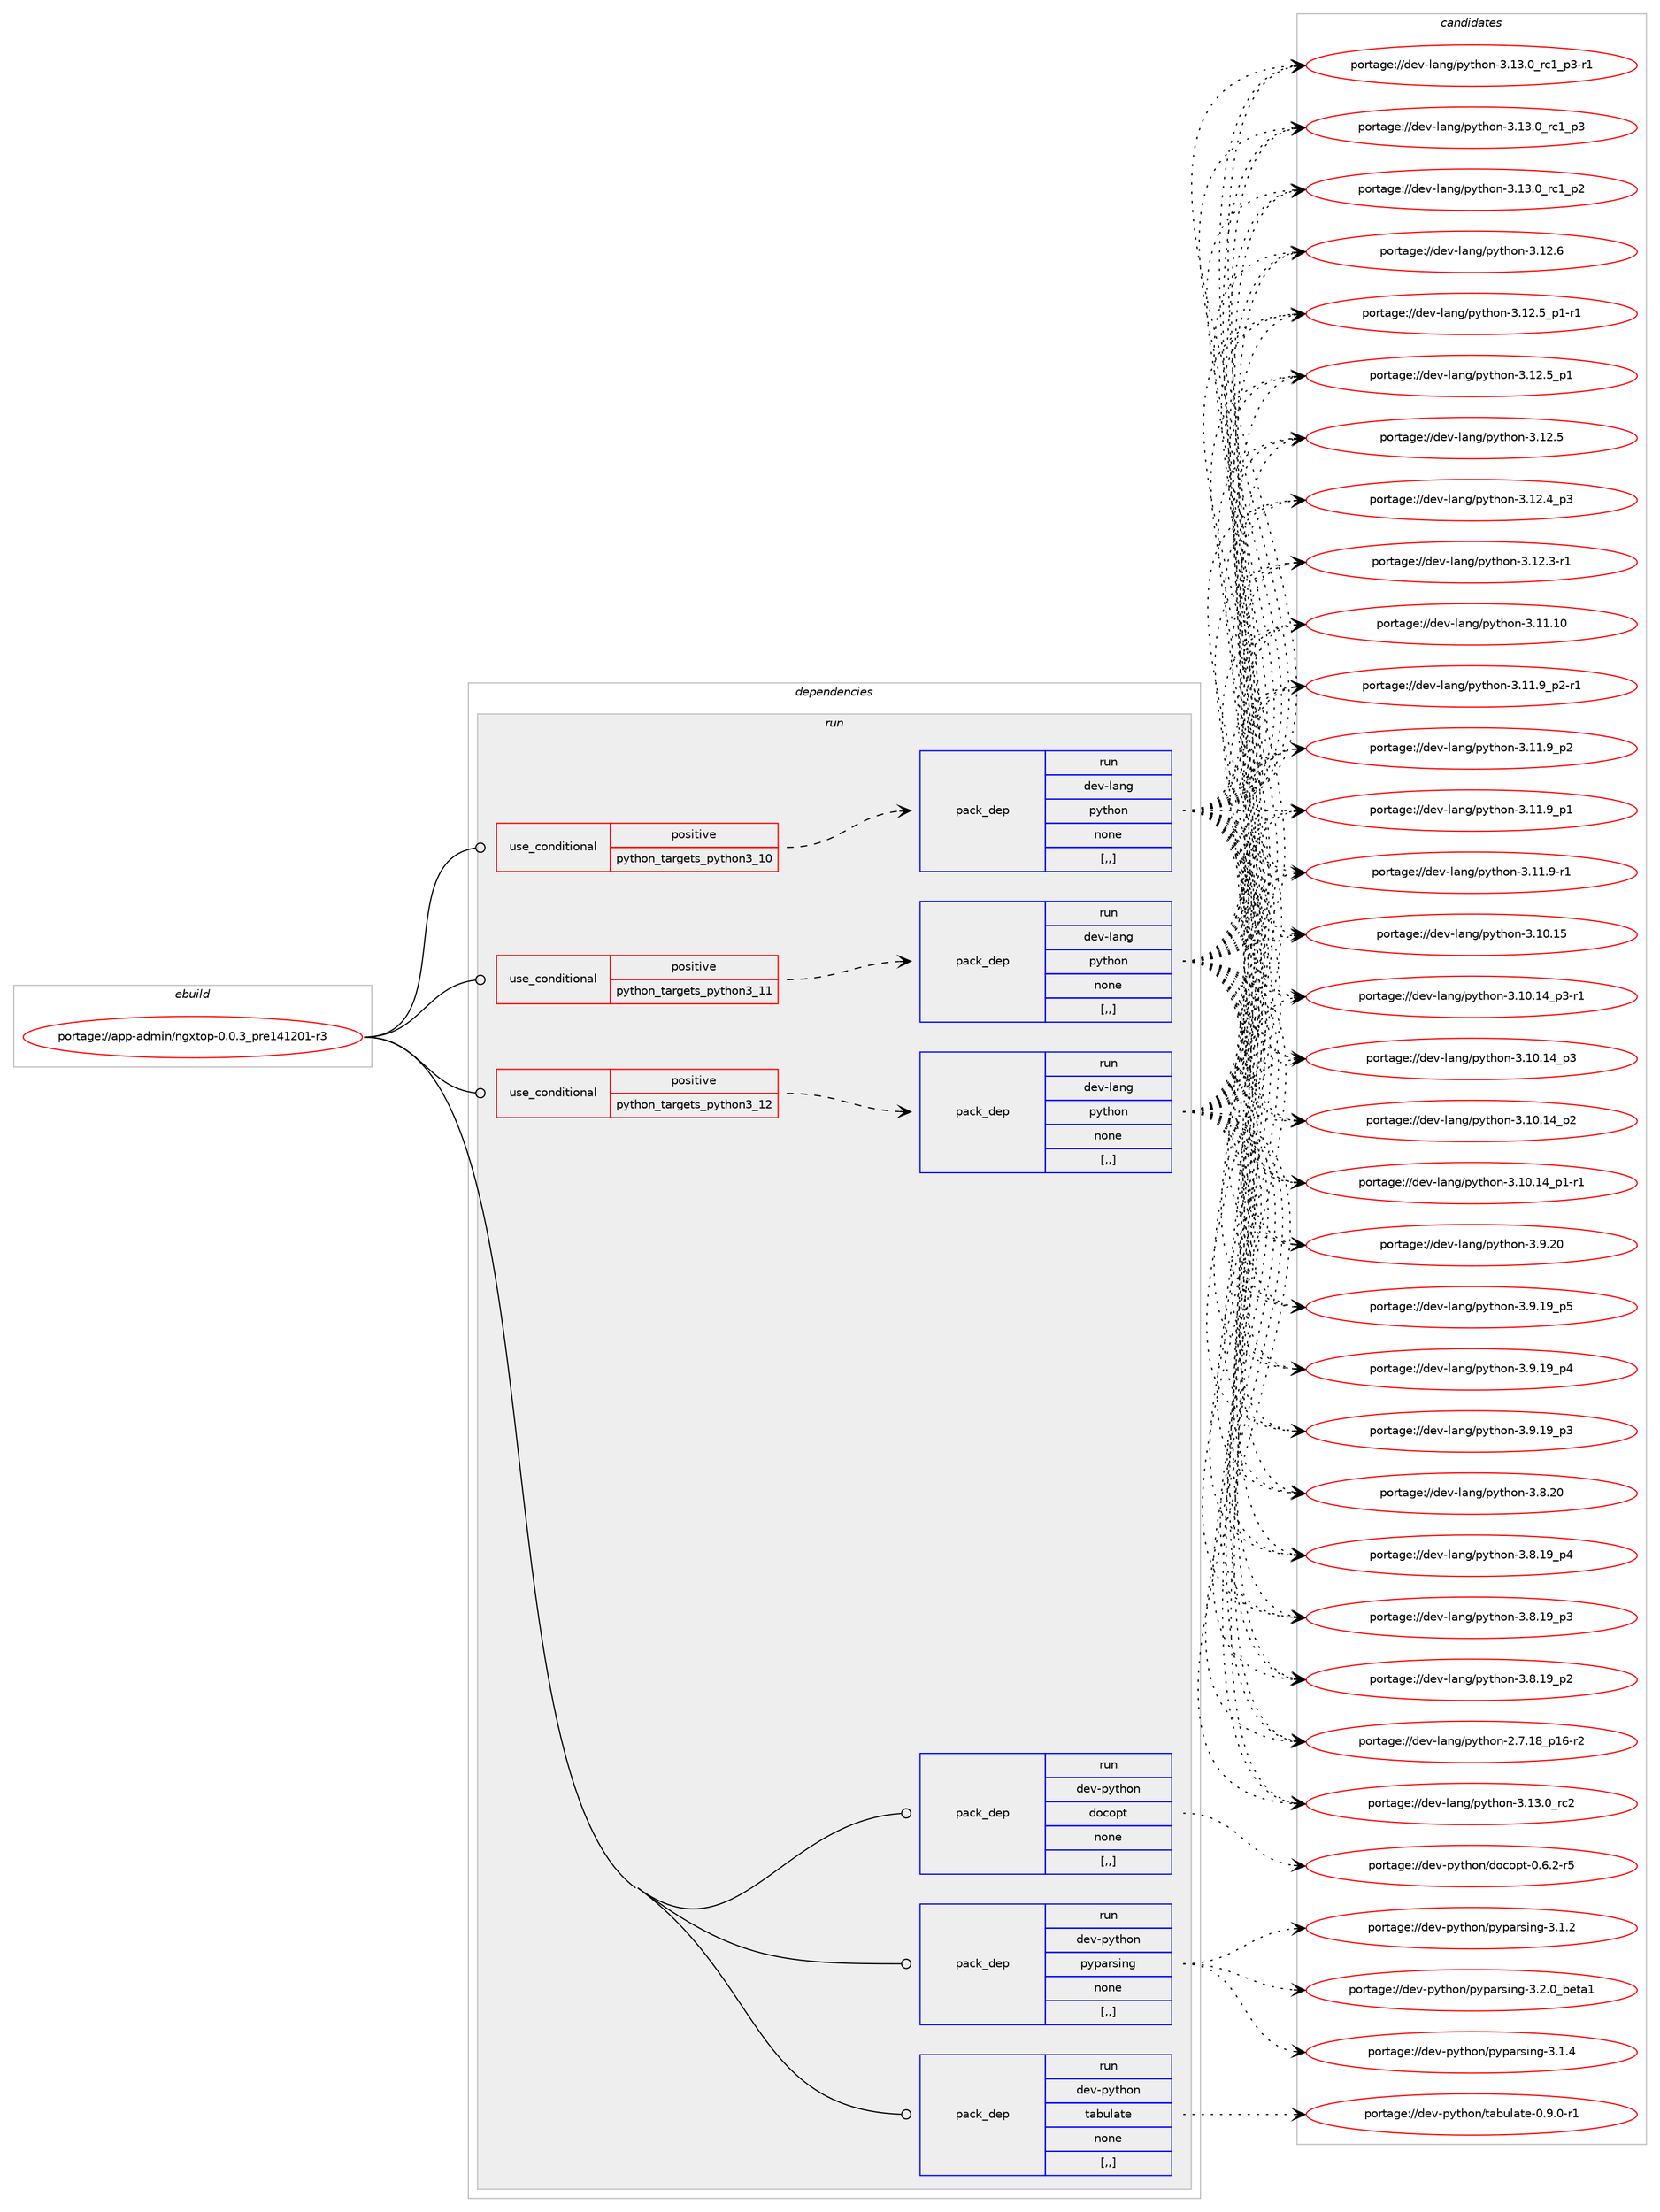 digraph prolog {

# *************
# Graph options
# *************

newrank=true;
concentrate=true;
compound=true;
graph [rankdir=LR,fontname=Helvetica,fontsize=10,ranksep=1.5];#, ranksep=2.5, nodesep=0.2];
edge  [arrowhead=vee];
node  [fontname=Helvetica,fontsize=10];

# **********
# The ebuild
# **********

subgraph cluster_leftcol {
color=gray;
label=<<i>ebuild</i>>;
id [label="portage://app-admin/ngxtop-0.0.3_pre141201-r3", color=red, width=4, href="../app-admin/ngxtop-0.0.3_pre141201-r3.svg"];
}

# ****************
# The dependencies
# ****************

subgraph cluster_midcol {
color=gray;
label=<<i>dependencies</i>>;
subgraph cluster_compile {
fillcolor="#eeeeee";
style=filled;
label=<<i>compile</i>>;
}
subgraph cluster_compileandrun {
fillcolor="#eeeeee";
style=filled;
label=<<i>compile and run</i>>;
}
subgraph cluster_run {
fillcolor="#eeeeee";
style=filled;
label=<<i>run</i>>;
subgraph cond130485 {
dependency496865 [label=<<TABLE BORDER="0" CELLBORDER="1" CELLSPACING="0" CELLPADDING="4"><TR><TD ROWSPAN="3" CELLPADDING="10">use_conditional</TD></TR><TR><TD>positive</TD></TR><TR><TD>python_targets_python3_10</TD></TR></TABLE>>, shape=none, color=red];
subgraph pack362768 {
dependency496866 [label=<<TABLE BORDER="0" CELLBORDER="1" CELLSPACING="0" CELLPADDING="4" WIDTH="220"><TR><TD ROWSPAN="6" CELLPADDING="30">pack_dep</TD></TR><TR><TD WIDTH="110">run</TD></TR><TR><TD>dev-lang</TD></TR><TR><TD>python</TD></TR><TR><TD>none</TD></TR><TR><TD>[,,]</TD></TR></TABLE>>, shape=none, color=blue];
}
dependency496865:e -> dependency496866:w [weight=20,style="dashed",arrowhead="vee"];
}
id:e -> dependency496865:w [weight=20,style="solid",arrowhead="odot"];
subgraph cond130486 {
dependency496867 [label=<<TABLE BORDER="0" CELLBORDER="1" CELLSPACING="0" CELLPADDING="4"><TR><TD ROWSPAN="3" CELLPADDING="10">use_conditional</TD></TR><TR><TD>positive</TD></TR><TR><TD>python_targets_python3_11</TD></TR></TABLE>>, shape=none, color=red];
subgraph pack362769 {
dependency496868 [label=<<TABLE BORDER="0" CELLBORDER="1" CELLSPACING="0" CELLPADDING="4" WIDTH="220"><TR><TD ROWSPAN="6" CELLPADDING="30">pack_dep</TD></TR><TR><TD WIDTH="110">run</TD></TR><TR><TD>dev-lang</TD></TR><TR><TD>python</TD></TR><TR><TD>none</TD></TR><TR><TD>[,,]</TD></TR></TABLE>>, shape=none, color=blue];
}
dependency496867:e -> dependency496868:w [weight=20,style="dashed",arrowhead="vee"];
}
id:e -> dependency496867:w [weight=20,style="solid",arrowhead="odot"];
subgraph cond130487 {
dependency496869 [label=<<TABLE BORDER="0" CELLBORDER="1" CELLSPACING="0" CELLPADDING="4"><TR><TD ROWSPAN="3" CELLPADDING="10">use_conditional</TD></TR><TR><TD>positive</TD></TR><TR><TD>python_targets_python3_12</TD></TR></TABLE>>, shape=none, color=red];
subgraph pack362770 {
dependency496870 [label=<<TABLE BORDER="0" CELLBORDER="1" CELLSPACING="0" CELLPADDING="4" WIDTH="220"><TR><TD ROWSPAN="6" CELLPADDING="30">pack_dep</TD></TR><TR><TD WIDTH="110">run</TD></TR><TR><TD>dev-lang</TD></TR><TR><TD>python</TD></TR><TR><TD>none</TD></TR><TR><TD>[,,]</TD></TR></TABLE>>, shape=none, color=blue];
}
dependency496869:e -> dependency496870:w [weight=20,style="dashed",arrowhead="vee"];
}
id:e -> dependency496869:w [weight=20,style="solid",arrowhead="odot"];
subgraph pack362771 {
dependency496871 [label=<<TABLE BORDER="0" CELLBORDER="1" CELLSPACING="0" CELLPADDING="4" WIDTH="220"><TR><TD ROWSPAN="6" CELLPADDING="30">pack_dep</TD></TR><TR><TD WIDTH="110">run</TD></TR><TR><TD>dev-python</TD></TR><TR><TD>docopt</TD></TR><TR><TD>none</TD></TR><TR><TD>[,,]</TD></TR></TABLE>>, shape=none, color=blue];
}
id:e -> dependency496871:w [weight=20,style="solid",arrowhead="odot"];
subgraph pack362772 {
dependency496872 [label=<<TABLE BORDER="0" CELLBORDER="1" CELLSPACING="0" CELLPADDING="4" WIDTH="220"><TR><TD ROWSPAN="6" CELLPADDING="30">pack_dep</TD></TR><TR><TD WIDTH="110">run</TD></TR><TR><TD>dev-python</TD></TR><TR><TD>pyparsing</TD></TR><TR><TD>none</TD></TR><TR><TD>[,,]</TD></TR></TABLE>>, shape=none, color=blue];
}
id:e -> dependency496872:w [weight=20,style="solid",arrowhead="odot"];
subgraph pack362773 {
dependency496873 [label=<<TABLE BORDER="0" CELLBORDER="1" CELLSPACING="0" CELLPADDING="4" WIDTH="220"><TR><TD ROWSPAN="6" CELLPADDING="30">pack_dep</TD></TR><TR><TD WIDTH="110">run</TD></TR><TR><TD>dev-python</TD></TR><TR><TD>tabulate</TD></TR><TR><TD>none</TD></TR><TR><TD>[,,]</TD></TR></TABLE>>, shape=none, color=blue];
}
id:e -> dependency496873:w [weight=20,style="solid",arrowhead="odot"];
}
}

# **************
# The candidates
# **************

subgraph cluster_choices {
rank=same;
color=gray;
label=<<i>candidates</i>>;

subgraph choice362768 {
color=black;
nodesep=1;
choice10010111845108971101034711212111610411111045514649514648951149950 [label="portage://dev-lang/python-3.13.0_rc2", color=red, width=4,href="../dev-lang/python-3.13.0_rc2.svg"];
choice1001011184510897110103471121211161041111104551464951464895114994995112514511449 [label="portage://dev-lang/python-3.13.0_rc1_p3-r1", color=red, width=4,href="../dev-lang/python-3.13.0_rc1_p3-r1.svg"];
choice100101118451089711010347112121116104111110455146495146489511499499511251 [label="portage://dev-lang/python-3.13.0_rc1_p3", color=red, width=4,href="../dev-lang/python-3.13.0_rc1_p3.svg"];
choice100101118451089711010347112121116104111110455146495146489511499499511250 [label="portage://dev-lang/python-3.13.0_rc1_p2", color=red, width=4,href="../dev-lang/python-3.13.0_rc1_p2.svg"];
choice10010111845108971101034711212111610411111045514649504654 [label="portage://dev-lang/python-3.12.6", color=red, width=4,href="../dev-lang/python-3.12.6.svg"];
choice1001011184510897110103471121211161041111104551464950465395112494511449 [label="portage://dev-lang/python-3.12.5_p1-r1", color=red, width=4,href="../dev-lang/python-3.12.5_p1-r1.svg"];
choice100101118451089711010347112121116104111110455146495046539511249 [label="portage://dev-lang/python-3.12.5_p1", color=red, width=4,href="../dev-lang/python-3.12.5_p1.svg"];
choice10010111845108971101034711212111610411111045514649504653 [label="portage://dev-lang/python-3.12.5", color=red, width=4,href="../dev-lang/python-3.12.5.svg"];
choice100101118451089711010347112121116104111110455146495046529511251 [label="portage://dev-lang/python-3.12.4_p3", color=red, width=4,href="../dev-lang/python-3.12.4_p3.svg"];
choice100101118451089711010347112121116104111110455146495046514511449 [label="portage://dev-lang/python-3.12.3-r1", color=red, width=4,href="../dev-lang/python-3.12.3-r1.svg"];
choice1001011184510897110103471121211161041111104551464949464948 [label="portage://dev-lang/python-3.11.10", color=red, width=4,href="../dev-lang/python-3.11.10.svg"];
choice1001011184510897110103471121211161041111104551464949465795112504511449 [label="portage://dev-lang/python-3.11.9_p2-r1", color=red, width=4,href="../dev-lang/python-3.11.9_p2-r1.svg"];
choice100101118451089711010347112121116104111110455146494946579511250 [label="portage://dev-lang/python-3.11.9_p2", color=red, width=4,href="../dev-lang/python-3.11.9_p2.svg"];
choice100101118451089711010347112121116104111110455146494946579511249 [label="portage://dev-lang/python-3.11.9_p1", color=red, width=4,href="../dev-lang/python-3.11.9_p1.svg"];
choice100101118451089711010347112121116104111110455146494946574511449 [label="portage://dev-lang/python-3.11.9-r1", color=red, width=4,href="../dev-lang/python-3.11.9-r1.svg"];
choice1001011184510897110103471121211161041111104551464948464953 [label="portage://dev-lang/python-3.10.15", color=red, width=4,href="../dev-lang/python-3.10.15.svg"];
choice100101118451089711010347112121116104111110455146494846495295112514511449 [label="portage://dev-lang/python-3.10.14_p3-r1", color=red, width=4,href="../dev-lang/python-3.10.14_p3-r1.svg"];
choice10010111845108971101034711212111610411111045514649484649529511251 [label="portage://dev-lang/python-3.10.14_p3", color=red, width=4,href="../dev-lang/python-3.10.14_p3.svg"];
choice10010111845108971101034711212111610411111045514649484649529511250 [label="portage://dev-lang/python-3.10.14_p2", color=red, width=4,href="../dev-lang/python-3.10.14_p2.svg"];
choice100101118451089711010347112121116104111110455146494846495295112494511449 [label="portage://dev-lang/python-3.10.14_p1-r1", color=red, width=4,href="../dev-lang/python-3.10.14_p1-r1.svg"];
choice10010111845108971101034711212111610411111045514657465048 [label="portage://dev-lang/python-3.9.20", color=red, width=4,href="../dev-lang/python-3.9.20.svg"];
choice100101118451089711010347112121116104111110455146574649579511253 [label="portage://dev-lang/python-3.9.19_p5", color=red, width=4,href="../dev-lang/python-3.9.19_p5.svg"];
choice100101118451089711010347112121116104111110455146574649579511252 [label="portage://dev-lang/python-3.9.19_p4", color=red, width=4,href="../dev-lang/python-3.9.19_p4.svg"];
choice100101118451089711010347112121116104111110455146574649579511251 [label="portage://dev-lang/python-3.9.19_p3", color=red, width=4,href="../dev-lang/python-3.9.19_p3.svg"];
choice10010111845108971101034711212111610411111045514656465048 [label="portage://dev-lang/python-3.8.20", color=red, width=4,href="../dev-lang/python-3.8.20.svg"];
choice100101118451089711010347112121116104111110455146564649579511252 [label="portage://dev-lang/python-3.8.19_p4", color=red, width=4,href="../dev-lang/python-3.8.19_p4.svg"];
choice100101118451089711010347112121116104111110455146564649579511251 [label="portage://dev-lang/python-3.8.19_p3", color=red, width=4,href="../dev-lang/python-3.8.19_p3.svg"];
choice100101118451089711010347112121116104111110455146564649579511250 [label="portage://dev-lang/python-3.8.19_p2", color=red, width=4,href="../dev-lang/python-3.8.19_p2.svg"];
choice100101118451089711010347112121116104111110455046554649569511249544511450 [label="portage://dev-lang/python-2.7.18_p16-r2", color=red, width=4,href="../dev-lang/python-2.7.18_p16-r2.svg"];
dependency496866:e -> choice10010111845108971101034711212111610411111045514649514648951149950:w [style=dotted,weight="100"];
dependency496866:e -> choice1001011184510897110103471121211161041111104551464951464895114994995112514511449:w [style=dotted,weight="100"];
dependency496866:e -> choice100101118451089711010347112121116104111110455146495146489511499499511251:w [style=dotted,weight="100"];
dependency496866:e -> choice100101118451089711010347112121116104111110455146495146489511499499511250:w [style=dotted,weight="100"];
dependency496866:e -> choice10010111845108971101034711212111610411111045514649504654:w [style=dotted,weight="100"];
dependency496866:e -> choice1001011184510897110103471121211161041111104551464950465395112494511449:w [style=dotted,weight="100"];
dependency496866:e -> choice100101118451089711010347112121116104111110455146495046539511249:w [style=dotted,weight="100"];
dependency496866:e -> choice10010111845108971101034711212111610411111045514649504653:w [style=dotted,weight="100"];
dependency496866:e -> choice100101118451089711010347112121116104111110455146495046529511251:w [style=dotted,weight="100"];
dependency496866:e -> choice100101118451089711010347112121116104111110455146495046514511449:w [style=dotted,weight="100"];
dependency496866:e -> choice1001011184510897110103471121211161041111104551464949464948:w [style=dotted,weight="100"];
dependency496866:e -> choice1001011184510897110103471121211161041111104551464949465795112504511449:w [style=dotted,weight="100"];
dependency496866:e -> choice100101118451089711010347112121116104111110455146494946579511250:w [style=dotted,weight="100"];
dependency496866:e -> choice100101118451089711010347112121116104111110455146494946579511249:w [style=dotted,weight="100"];
dependency496866:e -> choice100101118451089711010347112121116104111110455146494946574511449:w [style=dotted,weight="100"];
dependency496866:e -> choice1001011184510897110103471121211161041111104551464948464953:w [style=dotted,weight="100"];
dependency496866:e -> choice100101118451089711010347112121116104111110455146494846495295112514511449:w [style=dotted,weight="100"];
dependency496866:e -> choice10010111845108971101034711212111610411111045514649484649529511251:w [style=dotted,weight="100"];
dependency496866:e -> choice10010111845108971101034711212111610411111045514649484649529511250:w [style=dotted,weight="100"];
dependency496866:e -> choice100101118451089711010347112121116104111110455146494846495295112494511449:w [style=dotted,weight="100"];
dependency496866:e -> choice10010111845108971101034711212111610411111045514657465048:w [style=dotted,weight="100"];
dependency496866:e -> choice100101118451089711010347112121116104111110455146574649579511253:w [style=dotted,weight="100"];
dependency496866:e -> choice100101118451089711010347112121116104111110455146574649579511252:w [style=dotted,weight="100"];
dependency496866:e -> choice100101118451089711010347112121116104111110455146574649579511251:w [style=dotted,weight="100"];
dependency496866:e -> choice10010111845108971101034711212111610411111045514656465048:w [style=dotted,weight="100"];
dependency496866:e -> choice100101118451089711010347112121116104111110455146564649579511252:w [style=dotted,weight="100"];
dependency496866:e -> choice100101118451089711010347112121116104111110455146564649579511251:w [style=dotted,weight="100"];
dependency496866:e -> choice100101118451089711010347112121116104111110455146564649579511250:w [style=dotted,weight="100"];
dependency496866:e -> choice100101118451089711010347112121116104111110455046554649569511249544511450:w [style=dotted,weight="100"];
}
subgraph choice362769 {
color=black;
nodesep=1;
choice10010111845108971101034711212111610411111045514649514648951149950 [label="portage://dev-lang/python-3.13.0_rc2", color=red, width=4,href="../dev-lang/python-3.13.0_rc2.svg"];
choice1001011184510897110103471121211161041111104551464951464895114994995112514511449 [label="portage://dev-lang/python-3.13.0_rc1_p3-r1", color=red, width=4,href="../dev-lang/python-3.13.0_rc1_p3-r1.svg"];
choice100101118451089711010347112121116104111110455146495146489511499499511251 [label="portage://dev-lang/python-3.13.0_rc1_p3", color=red, width=4,href="../dev-lang/python-3.13.0_rc1_p3.svg"];
choice100101118451089711010347112121116104111110455146495146489511499499511250 [label="portage://dev-lang/python-3.13.0_rc1_p2", color=red, width=4,href="../dev-lang/python-3.13.0_rc1_p2.svg"];
choice10010111845108971101034711212111610411111045514649504654 [label="portage://dev-lang/python-3.12.6", color=red, width=4,href="../dev-lang/python-3.12.6.svg"];
choice1001011184510897110103471121211161041111104551464950465395112494511449 [label="portage://dev-lang/python-3.12.5_p1-r1", color=red, width=4,href="../dev-lang/python-3.12.5_p1-r1.svg"];
choice100101118451089711010347112121116104111110455146495046539511249 [label="portage://dev-lang/python-3.12.5_p1", color=red, width=4,href="../dev-lang/python-3.12.5_p1.svg"];
choice10010111845108971101034711212111610411111045514649504653 [label="portage://dev-lang/python-3.12.5", color=red, width=4,href="../dev-lang/python-3.12.5.svg"];
choice100101118451089711010347112121116104111110455146495046529511251 [label="portage://dev-lang/python-3.12.4_p3", color=red, width=4,href="../dev-lang/python-3.12.4_p3.svg"];
choice100101118451089711010347112121116104111110455146495046514511449 [label="portage://dev-lang/python-3.12.3-r1", color=red, width=4,href="../dev-lang/python-3.12.3-r1.svg"];
choice1001011184510897110103471121211161041111104551464949464948 [label="portage://dev-lang/python-3.11.10", color=red, width=4,href="../dev-lang/python-3.11.10.svg"];
choice1001011184510897110103471121211161041111104551464949465795112504511449 [label="portage://dev-lang/python-3.11.9_p2-r1", color=red, width=4,href="../dev-lang/python-3.11.9_p2-r1.svg"];
choice100101118451089711010347112121116104111110455146494946579511250 [label="portage://dev-lang/python-3.11.9_p2", color=red, width=4,href="../dev-lang/python-3.11.9_p2.svg"];
choice100101118451089711010347112121116104111110455146494946579511249 [label="portage://dev-lang/python-3.11.9_p1", color=red, width=4,href="../dev-lang/python-3.11.9_p1.svg"];
choice100101118451089711010347112121116104111110455146494946574511449 [label="portage://dev-lang/python-3.11.9-r1", color=red, width=4,href="../dev-lang/python-3.11.9-r1.svg"];
choice1001011184510897110103471121211161041111104551464948464953 [label="portage://dev-lang/python-3.10.15", color=red, width=4,href="../dev-lang/python-3.10.15.svg"];
choice100101118451089711010347112121116104111110455146494846495295112514511449 [label="portage://dev-lang/python-3.10.14_p3-r1", color=red, width=4,href="../dev-lang/python-3.10.14_p3-r1.svg"];
choice10010111845108971101034711212111610411111045514649484649529511251 [label="portage://dev-lang/python-3.10.14_p3", color=red, width=4,href="../dev-lang/python-3.10.14_p3.svg"];
choice10010111845108971101034711212111610411111045514649484649529511250 [label="portage://dev-lang/python-3.10.14_p2", color=red, width=4,href="../dev-lang/python-3.10.14_p2.svg"];
choice100101118451089711010347112121116104111110455146494846495295112494511449 [label="portage://dev-lang/python-3.10.14_p1-r1", color=red, width=4,href="../dev-lang/python-3.10.14_p1-r1.svg"];
choice10010111845108971101034711212111610411111045514657465048 [label="portage://dev-lang/python-3.9.20", color=red, width=4,href="../dev-lang/python-3.9.20.svg"];
choice100101118451089711010347112121116104111110455146574649579511253 [label="portage://dev-lang/python-3.9.19_p5", color=red, width=4,href="../dev-lang/python-3.9.19_p5.svg"];
choice100101118451089711010347112121116104111110455146574649579511252 [label="portage://dev-lang/python-3.9.19_p4", color=red, width=4,href="../dev-lang/python-3.9.19_p4.svg"];
choice100101118451089711010347112121116104111110455146574649579511251 [label="portage://dev-lang/python-3.9.19_p3", color=red, width=4,href="../dev-lang/python-3.9.19_p3.svg"];
choice10010111845108971101034711212111610411111045514656465048 [label="portage://dev-lang/python-3.8.20", color=red, width=4,href="../dev-lang/python-3.8.20.svg"];
choice100101118451089711010347112121116104111110455146564649579511252 [label="portage://dev-lang/python-3.8.19_p4", color=red, width=4,href="../dev-lang/python-3.8.19_p4.svg"];
choice100101118451089711010347112121116104111110455146564649579511251 [label="portage://dev-lang/python-3.8.19_p3", color=red, width=4,href="../dev-lang/python-3.8.19_p3.svg"];
choice100101118451089711010347112121116104111110455146564649579511250 [label="portage://dev-lang/python-3.8.19_p2", color=red, width=4,href="../dev-lang/python-3.8.19_p2.svg"];
choice100101118451089711010347112121116104111110455046554649569511249544511450 [label="portage://dev-lang/python-2.7.18_p16-r2", color=red, width=4,href="../dev-lang/python-2.7.18_p16-r2.svg"];
dependency496868:e -> choice10010111845108971101034711212111610411111045514649514648951149950:w [style=dotted,weight="100"];
dependency496868:e -> choice1001011184510897110103471121211161041111104551464951464895114994995112514511449:w [style=dotted,weight="100"];
dependency496868:e -> choice100101118451089711010347112121116104111110455146495146489511499499511251:w [style=dotted,weight="100"];
dependency496868:e -> choice100101118451089711010347112121116104111110455146495146489511499499511250:w [style=dotted,weight="100"];
dependency496868:e -> choice10010111845108971101034711212111610411111045514649504654:w [style=dotted,weight="100"];
dependency496868:e -> choice1001011184510897110103471121211161041111104551464950465395112494511449:w [style=dotted,weight="100"];
dependency496868:e -> choice100101118451089711010347112121116104111110455146495046539511249:w [style=dotted,weight="100"];
dependency496868:e -> choice10010111845108971101034711212111610411111045514649504653:w [style=dotted,weight="100"];
dependency496868:e -> choice100101118451089711010347112121116104111110455146495046529511251:w [style=dotted,weight="100"];
dependency496868:e -> choice100101118451089711010347112121116104111110455146495046514511449:w [style=dotted,weight="100"];
dependency496868:e -> choice1001011184510897110103471121211161041111104551464949464948:w [style=dotted,weight="100"];
dependency496868:e -> choice1001011184510897110103471121211161041111104551464949465795112504511449:w [style=dotted,weight="100"];
dependency496868:e -> choice100101118451089711010347112121116104111110455146494946579511250:w [style=dotted,weight="100"];
dependency496868:e -> choice100101118451089711010347112121116104111110455146494946579511249:w [style=dotted,weight="100"];
dependency496868:e -> choice100101118451089711010347112121116104111110455146494946574511449:w [style=dotted,weight="100"];
dependency496868:e -> choice1001011184510897110103471121211161041111104551464948464953:w [style=dotted,weight="100"];
dependency496868:e -> choice100101118451089711010347112121116104111110455146494846495295112514511449:w [style=dotted,weight="100"];
dependency496868:e -> choice10010111845108971101034711212111610411111045514649484649529511251:w [style=dotted,weight="100"];
dependency496868:e -> choice10010111845108971101034711212111610411111045514649484649529511250:w [style=dotted,weight="100"];
dependency496868:e -> choice100101118451089711010347112121116104111110455146494846495295112494511449:w [style=dotted,weight="100"];
dependency496868:e -> choice10010111845108971101034711212111610411111045514657465048:w [style=dotted,weight="100"];
dependency496868:e -> choice100101118451089711010347112121116104111110455146574649579511253:w [style=dotted,weight="100"];
dependency496868:e -> choice100101118451089711010347112121116104111110455146574649579511252:w [style=dotted,weight="100"];
dependency496868:e -> choice100101118451089711010347112121116104111110455146574649579511251:w [style=dotted,weight="100"];
dependency496868:e -> choice10010111845108971101034711212111610411111045514656465048:w [style=dotted,weight="100"];
dependency496868:e -> choice100101118451089711010347112121116104111110455146564649579511252:w [style=dotted,weight="100"];
dependency496868:e -> choice100101118451089711010347112121116104111110455146564649579511251:w [style=dotted,weight="100"];
dependency496868:e -> choice100101118451089711010347112121116104111110455146564649579511250:w [style=dotted,weight="100"];
dependency496868:e -> choice100101118451089711010347112121116104111110455046554649569511249544511450:w [style=dotted,weight="100"];
}
subgraph choice362770 {
color=black;
nodesep=1;
choice10010111845108971101034711212111610411111045514649514648951149950 [label="portage://dev-lang/python-3.13.0_rc2", color=red, width=4,href="../dev-lang/python-3.13.0_rc2.svg"];
choice1001011184510897110103471121211161041111104551464951464895114994995112514511449 [label="portage://dev-lang/python-3.13.0_rc1_p3-r1", color=red, width=4,href="../dev-lang/python-3.13.0_rc1_p3-r1.svg"];
choice100101118451089711010347112121116104111110455146495146489511499499511251 [label="portage://dev-lang/python-3.13.0_rc1_p3", color=red, width=4,href="../dev-lang/python-3.13.0_rc1_p3.svg"];
choice100101118451089711010347112121116104111110455146495146489511499499511250 [label="portage://dev-lang/python-3.13.0_rc1_p2", color=red, width=4,href="../dev-lang/python-3.13.0_rc1_p2.svg"];
choice10010111845108971101034711212111610411111045514649504654 [label="portage://dev-lang/python-3.12.6", color=red, width=4,href="../dev-lang/python-3.12.6.svg"];
choice1001011184510897110103471121211161041111104551464950465395112494511449 [label="portage://dev-lang/python-3.12.5_p1-r1", color=red, width=4,href="../dev-lang/python-3.12.5_p1-r1.svg"];
choice100101118451089711010347112121116104111110455146495046539511249 [label="portage://dev-lang/python-3.12.5_p1", color=red, width=4,href="../dev-lang/python-3.12.5_p1.svg"];
choice10010111845108971101034711212111610411111045514649504653 [label="portage://dev-lang/python-3.12.5", color=red, width=4,href="../dev-lang/python-3.12.5.svg"];
choice100101118451089711010347112121116104111110455146495046529511251 [label="portage://dev-lang/python-3.12.4_p3", color=red, width=4,href="../dev-lang/python-3.12.4_p3.svg"];
choice100101118451089711010347112121116104111110455146495046514511449 [label="portage://dev-lang/python-3.12.3-r1", color=red, width=4,href="../dev-lang/python-3.12.3-r1.svg"];
choice1001011184510897110103471121211161041111104551464949464948 [label="portage://dev-lang/python-3.11.10", color=red, width=4,href="../dev-lang/python-3.11.10.svg"];
choice1001011184510897110103471121211161041111104551464949465795112504511449 [label="portage://dev-lang/python-3.11.9_p2-r1", color=red, width=4,href="../dev-lang/python-3.11.9_p2-r1.svg"];
choice100101118451089711010347112121116104111110455146494946579511250 [label="portage://dev-lang/python-3.11.9_p2", color=red, width=4,href="../dev-lang/python-3.11.9_p2.svg"];
choice100101118451089711010347112121116104111110455146494946579511249 [label="portage://dev-lang/python-3.11.9_p1", color=red, width=4,href="../dev-lang/python-3.11.9_p1.svg"];
choice100101118451089711010347112121116104111110455146494946574511449 [label="portage://dev-lang/python-3.11.9-r1", color=red, width=4,href="../dev-lang/python-3.11.9-r1.svg"];
choice1001011184510897110103471121211161041111104551464948464953 [label="portage://dev-lang/python-3.10.15", color=red, width=4,href="../dev-lang/python-3.10.15.svg"];
choice100101118451089711010347112121116104111110455146494846495295112514511449 [label="portage://dev-lang/python-3.10.14_p3-r1", color=red, width=4,href="../dev-lang/python-3.10.14_p3-r1.svg"];
choice10010111845108971101034711212111610411111045514649484649529511251 [label="portage://dev-lang/python-3.10.14_p3", color=red, width=4,href="../dev-lang/python-3.10.14_p3.svg"];
choice10010111845108971101034711212111610411111045514649484649529511250 [label="portage://dev-lang/python-3.10.14_p2", color=red, width=4,href="../dev-lang/python-3.10.14_p2.svg"];
choice100101118451089711010347112121116104111110455146494846495295112494511449 [label="portage://dev-lang/python-3.10.14_p1-r1", color=red, width=4,href="../dev-lang/python-3.10.14_p1-r1.svg"];
choice10010111845108971101034711212111610411111045514657465048 [label="portage://dev-lang/python-3.9.20", color=red, width=4,href="../dev-lang/python-3.9.20.svg"];
choice100101118451089711010347112121116104111110455146574649579511253 [label="portage://dev-lang/python-3.9.19_p5", color=red, width=4,href="../dev-lang/python-3.9.19_p5.svg"];
choice100101118451089711010347112121116104111110455146574649579511252 [label="portage://dev-lang/python-3.9.19_p4", color=red, width=4,href="../dev-lang/python-3.9.19_p4.svg"];
choice100101118451089711010347112121116104111110455146574649579511251 [label="portage://dev-lang/python-3.9.19_p3", color=red, width=4,href="../dev-lang/python-3.9.19_p3.svg"];
choice10010111845108971101034711212111610411111045514656465048 [label="portage://dev-lang/python-3.8.20", color=red, width=4,href="../dev-lang/python-3.8.20.svg"];
choice100101118451089711010347112121116104111110455146564649579511252 [label="portage://dev-lang/python-3.8.19_p4", color=red, width=4,href="../dev-lang/python-3.8.19_p4.svg"];
choice100101118451089711010347112121116104111110455146564649579511251 [label="portage://dev-lang/python-3.8.19_p3", color=red, width=4,href="../dev-lang/python-3.8.19_p3.svg"];
choice100101118451089711010347112121116104111110455146564649579511250 [label="portage://dev-lang/python-3.8.19_p2", color=red, width=4,href="../dev-lang/python-3.8.19_p2.svg"];
choice100101118451089711010347112121116104111110455046554649569511249544511450 [label="portage://dev-lang/python-2.7.18_p16-r2", color=red, width=4,href="../dev-lang/python-2.7.18_p16-r2.svg"];
dependency496870:e -> choice10010111845108971101034711212111610411111045514649514648951149950:w [style=dotted,weight="100"];
dependency496870:e -> choice1001011184510897110103471121211161041111104551464951464895114994995112514511449:w [style=dotted,weight="100"];
dependency496870:e -> choice100101118451089711010347112121116104111110455146495146489511499499511251:w [style=dotted,weight="100"];
dependency496870:e -> choice100101118451089711010347112121116104111110455146495146489511499499511250:w [style=dotted,weight="100"];
dependency496870:e -> choice10010111845108971101034711212111610411111045514649504654:w [style=dotted,weight="100"];
dependency496870:e -> choice1001011184510897110103471121211161041111104551464950465395112494511449:w [style=dotted,weight="100"];
dependency496870:e -> choice100101118451089711010347112121116104111110455146495046539511249:w [style=dotted,weight="100"];
dependency496870:e -> choice10010111845108971101034711212111610411111045514649504653:w [style=dotted,weight="100"];
dependency496870:e -> choice100101118451089711010347112121116104111110455146495046529511251:w [style=dotted,weight="100"];
dependency496870:e -> choice100101118451089711010347112121116104111110455146495046514511449:w [style=dotted,weight="100"];
dependency496870:e -> choice1001011184510897110103471121211161041111104551464949464948:w [style=dotted,weight="100"];
dependency496870:e -> choice1001011184510897110103471121211161041111104551464949465795112504511449:w [style=dotted,weight="100"];
dependency496870:e -> choice100101118451089711010347112121116104111110455146494946579511250:w [style=dotted,weight="100"];
dependency496870:e -> choice100101118451089711010347112121116104111110455146494946579511249:w [style=dotted,weight="100"];
dependency496870:e -> choice100101118451089711010347112121116104111110455146494946574511449:w [style=dotted,weight="100"];
dependency496870:e -> choice1001011184510897110103471121211161041111104551464948464953:w [style=dotted,weight="100"];
dependency496870:e -> choice100101118451089711010347112121116104111110455146494846495295112514511449:w [style=dotted,weight="100"];
dependency496870:e -> choice10010111845108971101034711212111610411111045514649484649529511251:w [style=dotted,weight="100"];
dependency496870:e -> choice10010111845108971101034711212111610411111045514649484649529511250:w [style=dotted,weight="100"];
dependency496870:e -> choice100101118451089711010347112121116104111110455146494846495295112494511449:w [style=dotted,weight="100"];
dependency496870:e -> choice10010111845108971101034711212111610411111045514657465048:w [style=dotted,weight="100"];
dependency496870:e -> choice100101118451089711010347112121116104111110455146574649579511253:w [style=dotted,weight="100"];
dependency496870:e -> choice100101118451089711010347112121116104111110455146574649579511252:w [style=dotted,weight="100"];
dependency496870:e -> choice100101118451089711010347112121116104111110455146574649579511251:w [style=dotted,weight="100"];
dependency496870:e -> choice10010111845108971101034711212111610411111045514656465048:w [style=dotted,weight="100"];
dependency496870:e -> choice100101118451089711010347112121116104111110455146564649579511252:w [style=dotted,weight="100"];
dependency496870:e -> choice100101118451089711010347112121116104111110455146564649579511251:w [style=dotted,weight="100"];
dependency496870:e -> choice100101118451089711010347112121116104111110455146564649579511250:w [style=dotted,weight="100"];
dependency496870:e -> choice100101118451089711010347112121116104111110455046554649569511249544511450:w [style=dotted,weight="100"];
}
subgraph choice362771 {
color=black;
nodesep=1;
choice1001011184511212111610411111047100111991111121164548465446504511453 [label="portage://dev-python/docopt-0.6.2-r5", color=red, width=4,href="../dev-python/docopt-0.6.2-r5.svg"];
dependency496871:e -> choice1001011184511212111610411111047100111991111121164548465446504511453:w [style=dotted,weight="100"];
}
subgraph choice362772 {
color=black;
nodesep=1;
choice10010111845112121116104111110471121211129711411510511010345514650464895981011169749 [label="portage://dev-python/pyparsing-3.2.0_beta1", color=red, width=4,href="../dev-python/pyparsing-3.2.0_beta1.svg"];
choice100101118451121211161041111104711212111297114115105110103455146494652 [label="portage://dev-python/pyparsing-3.1.4", color=red, width=4,href="../dev-python/pyparsing-3.1.4.svg"];
choice100101118451121211161041111104711212111297114115105110103455146494650 [label="portage://dev-python/pyparsing-3.1.2", color=red, width=4,href="../dev-python/pyparsing-3.1.2.svg"];
dependency496872:e -> choice10010111845112121116104111110471121211129711411510511010345514650464895981011169749:w [style=dotted,weight="100"];
dependency496872:e -> choice100101118451121211161041111104711212111297114115105110103455146494652:w [style=dotted,weight="100"];
dependency496872:e -> choice100101118451121211161041111104711212111297114115105110103455146494650:w [style=dotted,weight="100"];
}
subgraph choice362773 {
color=black;
nodesep=1;
choice10010111845112121116104111110471169798117108971161014548465746484511449 [label="portage://dev-python/tabulate-0.9.0-r1", color=red, width=4,href="../dev-python/tabulate-0.9.0-r1.svg"];
dependency496873:e -> choice10010111845112121116104111110471169798117108971161014548465746484511449:w [style=dotted,weight="100"];
}
}

}
